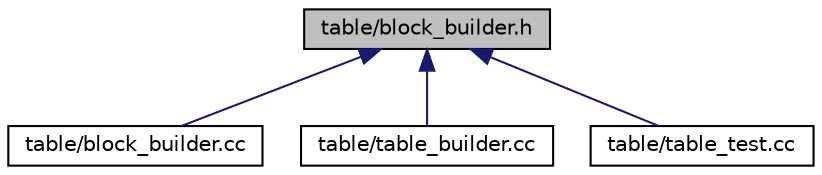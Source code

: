 digraph "table/block_builder.h"
{
  edge [fontname="Helvetica",fontsize="10",labelfontname="Helvetica",labelfontsize="10"];
  node [fontname="Helvetica",fontsize="10",shape=record];
  Node1 [label="table/block_builder.h",height=0.2,width=0.4,color="black", fillcolor="grey75", style="filled" fontcolor="black"];
  Node1 -> Node2 [dir="back",color="midnightblue",fontsize="10",style="solid"];
  Node2 [label="table/block_builder.cc",height=0.2,width=0.4,color="black", fillcolor="white", style="filled",URL="$block__builder_8cc.html"];
  Node1 -> Node3 [dir="back",color="midnightblue",fontsize="10",style="solid"];
  Node3 [label="table/table_builder.cc",height=0.2,width=0.4,color="black", fillcolor="white", style="filled",URL="$table__builder_8cc.html"];
  Node1 -> Node4 [dir="back",color="midnightblue",fontsize="10",style="solid"];
  Node4 [label="table/table_test.cc",height=0.2,width=0.4,color="black", fillcolor="white", style="filled",URL="$table__test_8cc.html"];
}
